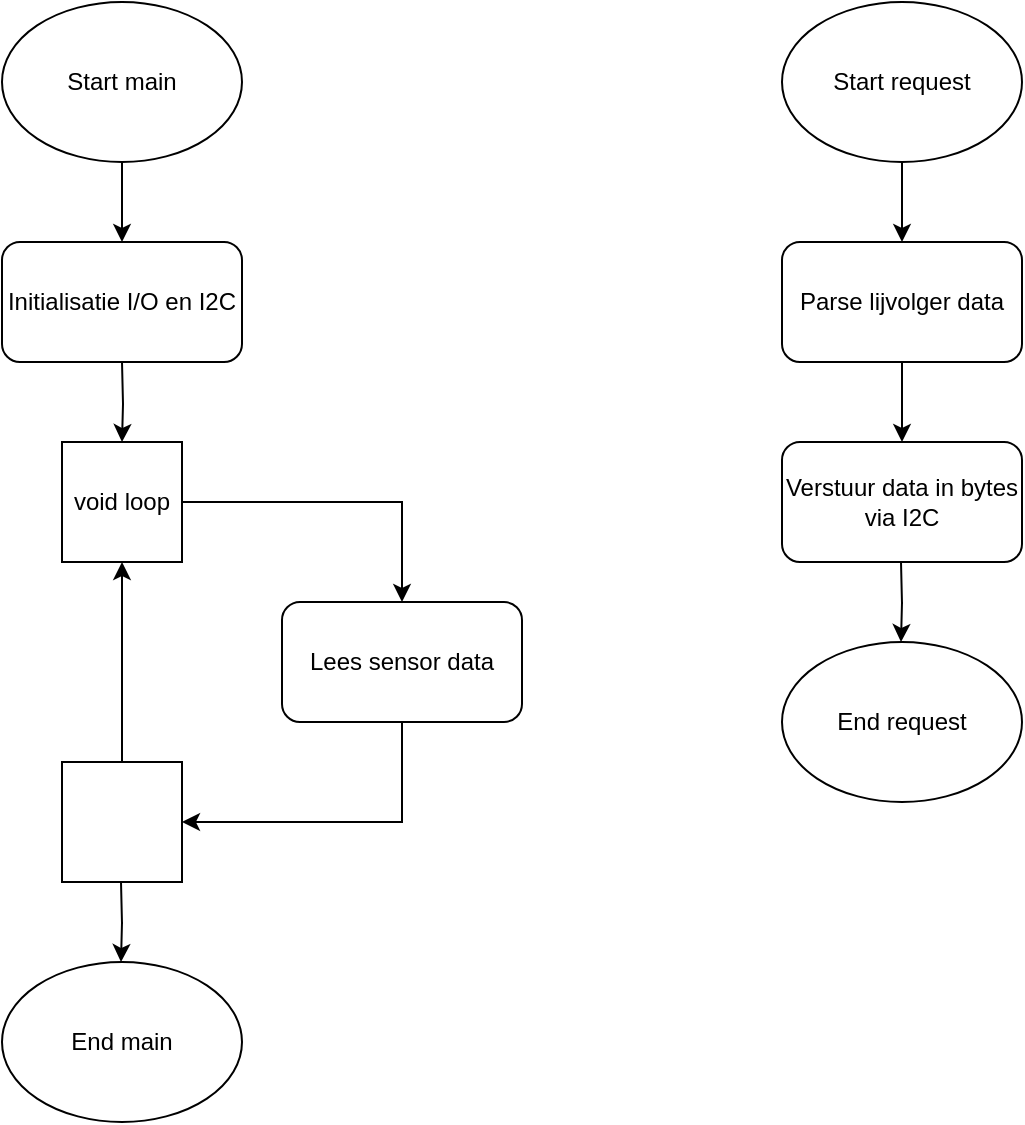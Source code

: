 <mxfile version="14.1.8" type="device"><diagram id="2Q1yZM73sKxI4LJeyjsi" name="Page-1"><mxGraphModel dx="1422" dy="822" grid="1" gridSize="10" guides="1" tooltips="1" connect="1" arrows="1" fold="1" page="1" pageScale="1" pageWidth="827" pageHeight="1169" math="0" shadow="0"><root><mxCell id="0"/><mxCell id="1" parent="0"/><mxCell id="tX5n1rf3zJ3kDytU_nL9-3" value="" style="edgeStyle=orthogonalEdgeStyle;rounded=0;orthogonalLoop=1;jettySize=auto;html=1;" parent="1" source="tX5n1rf3zJ3kDytU_nL9-1" target="tX5n1rf3zJ3kDytU_nL9-2" edge="1"><mxGeometry relative="1" as="geometry"/></mxCell><mxCell id="tX5n1rf3zJ3kDytU_nL9-1" value="Start main" style="ellipse;whiteSpace=wrap;html=1;" parent="1" vertex="1"><mxGeometry x="80" y="90" width="120" height="80" as="geometry"/></mxCell><mxCell id="tX5n1rf3zJ3kDytU_nL9-2" value="Initialisatie I/O en I2C" style="rounded=1;whiteSpace=wrap;html=1;" parent="1" vertex="1"><mxGeometry x="80" y="210" width="120" height="60" as="geometry"/></mxCell><mxCell id="tX5n1rf3zJ3kDytU_nL9-10" style="edgeStyle=orthogonalEdgeStyle;rounded=0;orthogonalLoop=1;jettySize=auto;html=1;entryX=1;entryY=0.5;entryDx=0;entryDy=0;" parent="1" target="tX5n1rf3zJ3kDytU_nL9-34" edge="1"><mxGeometry relative="1" as="geometry"><mxPoint x="180" y="500" as="targetPoint"/><Array as="points"><mxPoint x="280" y="500"/></Array><mxPoint x="280" y="450" as="sourcePoint"/></mxGeometry></mxCell><mxCell id="tX5n1rf3zJ3kDytU_nL9-33" value="" style="edgeStyle=orthogonalEdgeStyle;rounded=0;orthogonalLoop=1;jettySize=auto;html=1;exitX=0.5;exitY=0;exitDx=0;exitDy=0;entryX=0.5;entryY=1;entryDx=0;entryDy=0;" parent="1" source="tX5n1rf3zJ3kDytU_nL9-34" target="tX5n1rf3zJ3kDytU_nL9-35" edge="1"><mxGeometry relative="1" as="geometry"><mxPoint x="140" y="480" as="sourcePoint"/><mxPoint x="140" y="390" as="targetPoint"/></mxGeometry></mxCell><mxCell id="tX5n1rf3zJ3kDytU_nL9-11" value="End main" style="ellipse;whiteSpace=wrap;html=1;" parent="1" vertex="1"><mxGeometry x="80" y="570" width="120" height="80" as="geometry"/></mxCell><mxCell id="tX5n1rf3zJ3kDytU_nL9-12" value="" style="edgeStyle=orthogonalEdgeStyle;rounded=0;orthogonalLoop=1;jettySize=auto;html=1;" parent="1" edge="1"><mxGeometry relative="1" as="geometry"><mxPoint x="139.5" y="530" as="sourcePoint"/><mxPoint x="139.5" y="570" as="targetPoint"/></mxGeometry></mxCell><mxCell id="tX5n1rf3zJ3kDytU_nL9-37" value="" style="edgeStyle=orthogonalEdgeStyle;rounded=0;orthogonalLoop=1;jettySize=auto;html=1;" parent="1" source="tX5n1rf3zJ3kDytU_nL9-14" target="tX5n1rf3zJ3kDytU_nL9-36" edge="1"><mxGeometry relative="1" as="geometry"/></mxCell><mxCell id="tX5n1rf3zJ3kDytU_nL9-14" value="Start request" style="ellipse;whiteSpace=wrap;html=1;" parent="1" vertex="1"><mxGeometry x="470" y="90" width="120" height="80" as="geometry"/></mxCell><mxCell id="tX5n1rf3zJ3kDytU_nL9-74" style="edgeStyle=orthogonalEdgeStyle;rounded=0;orthogonalLoop=1;jettySize=auto;html=1;entryX=0.5;entryY=0;entryDx=0;entryDy=0;" parent="1" target="tX5n1rf3zJ3kDytU_nL9-35" edge="1"><mxGeometry relative="1" as="geometry"><mxPoint x="140" y="270" as="sourcePoint"/></mxGeometry></mxCell><mxCell id="tX5n1rf3zJ3kDytU_nL9-34" value="" style="whiteSpace=wrap;html=1;aspect=fixed;" parent="1" vertex="1"><mxGeometry x="110" y="470" width="60" height="60" as="geometry"/></mxCell><mxCell id="tX5n1rf3zJ3kDytU_nL9-35" value="void loop" style="whiteSpace=wrap;html=1;aspect=fixed;" parent="1" vertex="1"><mxGeometry x="110" y="310" width="60" height="60" as="geometry"/></mxCell><mxCell id="tX5n1rf3zJ3kDytU_nL9-39" value="" style="edgeStyle=orthogonalEdgeStyle;rounded=0;orthogonalLoop=1;jettySize=auto;html=1;" parent="1" source="tX5n1rf3zJ3kDytU_nL9-36" edge="1"><mxGeometry relative="1" as="geometry"><mxPoint x="530" y="310" as="targetPoint"/></mxGeometry></mxCell><mxCell id="tX5n1rf3zJ3kDytU_nL9-36" value="Parse lijvolger data" style="rounded=1;whiteSpace=wrap;html=1;" parent="1" vertex="1"><mxGeometry x="470" y="210" width="120" height="60" as="geometry"/></mxCell><mxCell id="tX5n1rf3zJ3kDytU_nL9-50" value="End request" style="ellipse;whiteSpace=wrap;html=1;" parent="1" vertex="1"><mxGeometry x="470" y="410" width="120" height="80" as="geometry"/></mxCell><mxCell id="XH0-Fnzv29xrIj_Z5gzO-1" value="Verstuur data in bytes via I2C" style="rounded=1;whiteSpace=wrap;html=1;" vertex="1" parent="1"><mxGeometry x="470" y="310" width="120" height="60" as="geometry"/></mxCell><mxCell id="XH0-Fnzv29xrIj_Z5gzO-3" value="Lees sensor data" style="rounded=1;whiteSpace=wrap;html=1;" vertex="1" parent="1"><mxGeometry x="220" y="390" width="120" height="60" as="geometry"/></mxCell><mxCell id="XH0-Fnzv29xrIj_Z5gzO-4" style="edgeStyle=orthogonalEdgeStyle;rounded=0;orthogonalLoop=1;jettySize=auto;html=1;entryX=1;entryY=0.5;entryDx=0;entryDy=0;startArrow=classic;startFill=1;endArrow=none;endFill=0;" edge="1" parent="1"><mxGeometry relative="1" as="geometry"><mxPoint x="170" y="340" as="targetPoint"/><Array as="points"><mxPoint x="280" y="340"/></Array><mxPoint x="280" y="390" as="sourcePoint"/></mxGeometry></mxCell><mxCell id="XH0-Fnzv29xrIj_Z5gzO-5" value="" style="edgeStyle=orthogonalEdgeStyle;rounded=0;orthogonalLoop=1;jettySize=auto;html=1;" edge="1" parent="1"><mxGeometry relative="1" as="geometry"><mxPoint x="529.5" y="370" as="sourcePoint"/><mxPoint x="529.5" y="410" as="targetPoint"/></mxGeometry></mxCell></root></mxGraphModel></diagram></mxfile>